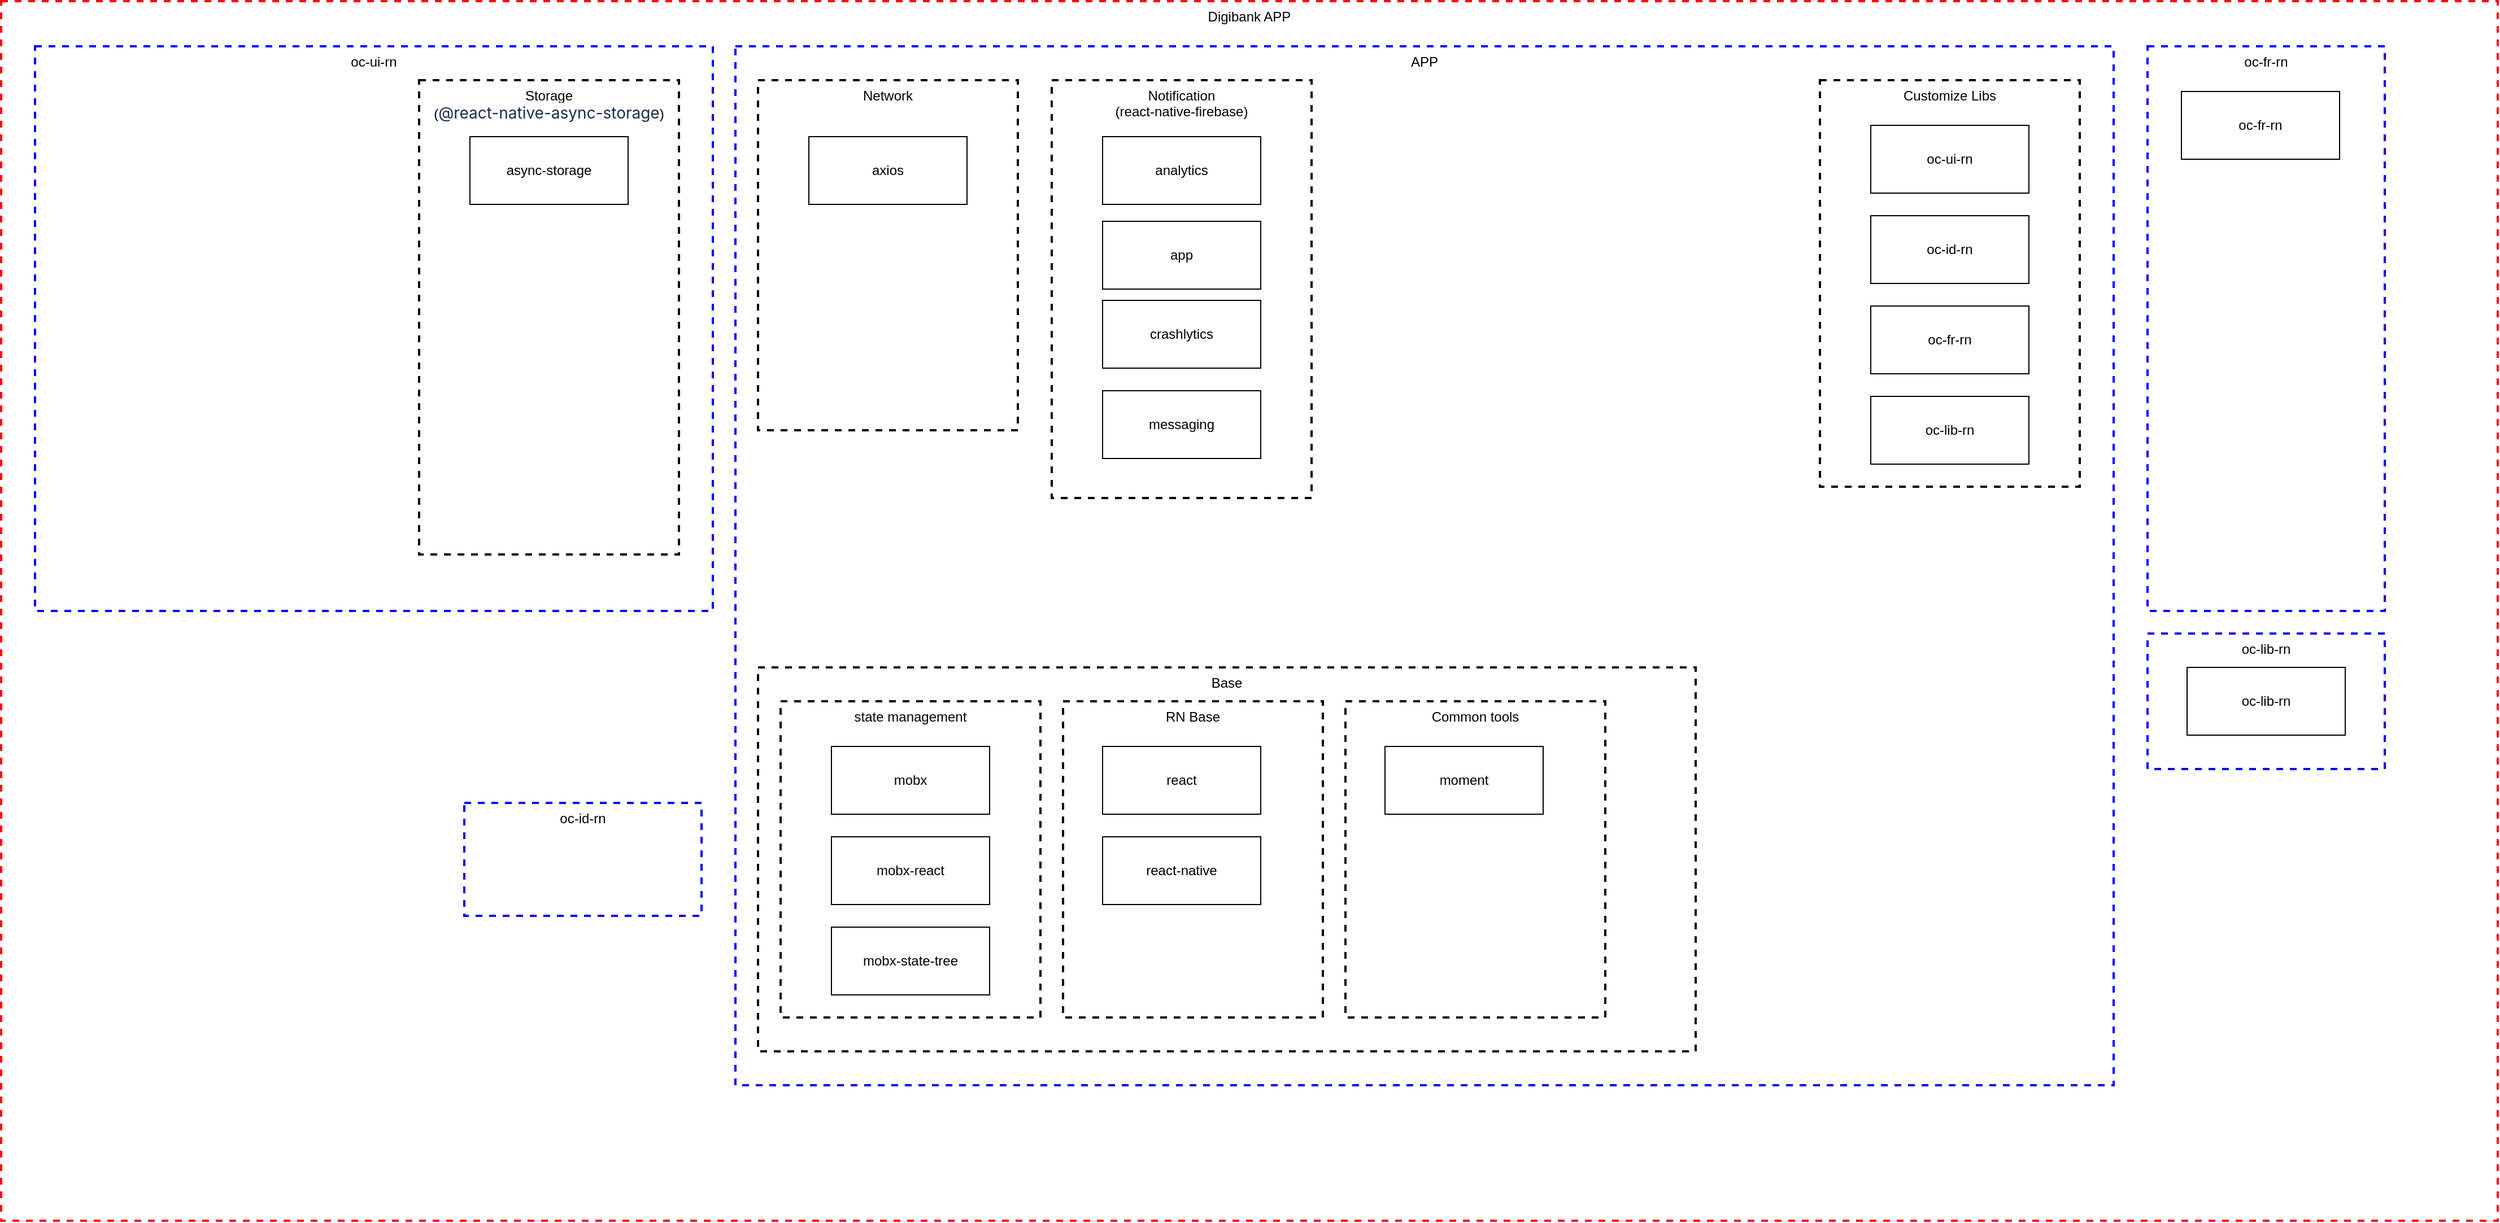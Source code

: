 <mxfile version="20.5.1" type="github">
  <diagram id="OInQUNuNO3AYRQuPPQoJ" name="第 1 页">
    <mxGraphModel dx="3314" dy="1193" grid="1" gridSize="10" guides="1" tooltips="1" connect="1" arrows="1" fold="1" page="1" pageScale="1" pageWidth="1100" pageHeight="850" math="0" shadow="0">
      <root>
        <mxCell id="0" />
        <mxCell id="1" parent="0" />
        <mxCell id="1uEvt_R6zlW470bMk80g-106" value="&lt;span style=&quot;font-weight: 400;&quot;&gt;Digibank APP&lt;/span&gt;" style="rounded=0;whiteSpace=wrap;html=1;dashed=1;strokeWidth=2;fillColor=none;verticalAlign=top;fontStyle=1;strokeColor=#FF0505;" parent="1" vertex="1">
          <mxGeometry x="-160" y="20" width="2210" height="1080" as="geometry" />
        </mxCell>
        <mxCell id="x6n-TaQfmUCHtvgikXO5-33" value="&lt;span style=&quot;font-weight: 400;&quot;&gt;APP&lt;/span&gt;" style="rounded=0;whiteSpace=wrap;html=1;dashed=1;strokeWidth=2;fillColor=none;verticalAlign=top;fontStyle=1;strokeColor=#0000FF;" parent="1" vertex="1">
          <mxGeometry x="490" y="60" width="1220" height="920" as="geometry" />
        </mxCell>
        <mxCell id="Uudwp2KT5LUZXiGAhWFN-2" value="&lt;span style=&quot;font-weight: 400;&quot;&gt;oc-ui-rn&lt;/span&gt;" style="rounded=0;whiteSpace=wrap;html=1;dashed=1;strokeWidth=2;fillColor=none;verticalAlign=top;fontStyle=1;strokeColor=#0000FF;" vertex="1" parent="1">
          <mxGeometry x="-130" y="60" width="600" height="500" as="geometry" />
        </mxCell>
        <mxCell id="Uudwp2KT5LUZXiGAhWFN-3" value="&lt;span style=&quot;color: rgba(0, 0, 0, 0); font-family: monospace; font-size: 0px; font-weight: 400; text-align: start;&quot;&gt;%3CmxGraphModel%3E%3Croot%3E%3CmxCell%20id%3D%220%22%2F%3E%3CmxCell%20id%3D%221%22%20parent%3D%220%22%2F%3E%3CmxCell%20id%3D%222%22%20value%3D%22Poi%22%20style%3D%22rounded%3D0%3BwhiteSpace%3Dwrap%3Bhtml%3D1%3BfontColor%3D%23000000%3BfillColor%3Dnone%3B%22%20vertex%3D%221%22%20parent%3D%221%22%3E%3CmxGeometry%20x%3D%22524%22%20y%3D%22293.75%22%20width%3D%22140%22%20height%3D%2260%22%20as%3D%22geometry%22%2F%3E%3C%2FmxCell%3E%3C%2Froot%3E%3C%2FmxGraphModel%3E&lt;/span&gt;&lt;span style=&quot;font-weight: 400;&quot;&gt;oc-id-rn&lt;/span&gt;" style="rounded=0;whiteSpace=wrap;html=1;dashed=1;strokeWidth=2;fillColor=none;verticalAlign=top;fontStyle=1;strokeColor=#0000FF;" vertex="1" parent="1">
          <mxGeometry x="250" y="730" width="210" height="100" as="geometry" />
        </mxCell>
        <mxCell id="Uudwp2KT5LUZXiGAhWFN-5" value="&lt;span style=&quot;font-weight: 400;&quot;&gt;oc-fr-rn&lt;/span&gt;" style="rounded=0;whiteSpace=wrap;html=1;dashed=1;strokeWidth=2;fillColor=none;verticalAlign=top;fontStyle=1;strokeColor=#0000FF;" vertex="1" parent="1">
          <mxGeometry x="1740" y="60" width="210" height="500" as="geometry" />
        </mxCell>
        <mxCell id="Uudwp2KT5LUZXiGAhWFN-6" value="&lt;span style=&quot;font-weight: 400;&quot;&gt;oc-lib-rn&lt;/span&gt;" style="rounded=0;whiteSpace=wrap;html=1;dashed=1;strokeWidth=2;fillColor=none;verticalAlign=top;fontStyle=1;strokeColor=#0000FF;" vertex="1" parent="1">
          <mxGeometry x="1740" y="580" width="210" height="120" as="geometry" />
        </mxCell>
        <mxCell id="Uudwp2KT5LUZXiGAhWFN-9" value="oc-fr-rn" style="rounded=0;whiteSpace=wrap;html=1;fontColor=#000000;fillColor=none;" vertex="1" parent="1">
          <mxGeometry x="1770" y="100" width="140" height="60" as="geometry" />
        </mxCell>
        <mxCell id="Uudwp2KT5LUZXiGAhWFN-11" value="oc-lib-rn" style="rounded=0;whiteSpace=wrap;html=1;fontColor=#000000;fillColor=none;" vertex="1" parent="1">
          <mxGeometry x="1775" y="610" width="140" height="60" as="geometry" />
        </mxCell>
        <mxCell id="Uudwp2KT5LUZXiGAhWFN-12" value="&lt;span style=&quot;font-weight: 400;&quot;&gt;Base&lt;/span&gt;" style="rounded=0;whiteSpace=wrap;html=1;dashed=1;strokeWidth=2;fillColor=none;verticalAlign=top;fontStyle=1;strokeColor=#000000;" vertex="1" parent="1">
          <mxGeometry x="510" y="610" width="830" height="340" as="geometry" />
        </mxCell>
        <mxCell id="Uudwp2KT5LUZXiGAhWFN-15" value="&lt;span style=&quot;font-weight: 400;&quot;&gt;Notification&lt;/span&gt;&lt;br&gt;&lt;span style=&quot;font-weight: 400;&quot;&gt;(react-native-firebase&lt;/span&gt;&lt;span style=&quot;font-weight: 400;&quot;&gt;)&lt;/span&gt;" style="rounded=0;whiteSpace=wrap;html=1;dashed=1;strokeWidth=2;fillColor=none;verticalAlign=top;fontStyle=1;strokeColor=#000000;" vertex="1" parent="1">
          <mxGeometry x="770" y="90" width="230" height="370" as="geometry" />
        </mxCell>
        <mxCell id="Uudwp2KT5LUZXiGAhWFN-16" value="&lt;span style=&quot;font-weight: 400;&quot;&gt;Storage&lt;br&gt;(&lt;/span&gt;&lt;span style=&quot;color: rgb(23, 43, 77); font-family: -apple-system, BlinkMacSystemFont, &amp;quot;Segoe UI&amp;quot;, Roboto, Oxygen, Ubuntu, &amp;quot;Fira Sans&amp;quot;, &amp;quot;Droid Sans&amp;quot;, &amp;quot;Helvetica Neue&amp;quot;, sans-serif; font-size: 14px; font-weight: 400; text-align: left; background-color: rgb(255, 255, 255);&quot;&gt;@react-native-async-storage&lt;/span&gt;&lt;span style=&quot;font-weight: 400;&quot;&gt;)&lt;br&gt;&lt;/span&gt;" style="rounded=0;whiteSpace=wrap;html=1;dashed=1;strokeWidth=2;fillColor=none;verticalAlign=top;fontStyle=1;strokeColor=#000000;" vertex="1" parent="1">
          <mxGeometry x="210" y="90" width="230" height="420" as="geometry" />
        </mxCell>
        <mxCell id="Uudwp2KT5LUZXiGAhWFN-17" value="&lt;span style=&quot;font-weight: 400;&quot;&gt;Network&lt;/span&gt;" style="rounded=0;whiteSpace=wrap;html=1;dashed=1;strokeWidth=2;fillColor=none;verticalAlign=top;fontStyle=1;strokeColor=#000000;" vertex="1" parent="1">
          <mxGeometry x="510" y="90" width="230" height="310" as="geometry" />
        </mxCell>
        <mxCell id="Uudwp2KT5LUZXiGAhWFN-18" value="&lt;span style=&quot;font-weight: 400;&quot;&gt;Customize Libs&lt;/span&gt;" style="rounded=0;whiteSpace=wrap;html=1;dashed=1;strokeWidth=2;fillColor=none;verticalAlign=top;fontStyle=1;strokeColor=#000000;" vertex="1" parent="1">
          <mxGeometry x="1450" y="90" width="230" height="360" as="geometry" />
        </mxCell>
        <mxCell id="Uudwp2KT5LUZXiGAhWFN-19" value="oc-ui-rn" style="rounded=0;whiteSpace=wrap;html=1;fontColor=#000000;fillColor=none;" vertex="1" parent="1">
          <mxGeometry x="1495" y="130" width="140" height="60" as="geometry" />
        </mxCell>
        <mxCell id="Uudwp2KT5LUZXiGAhWFN-20" value="&lt;span style=&quot;color: rgba(0, 0, 0, 0); font-family: monospace; font-size: 0px; text-align: start;&quot;&gt;%3CmxGraphModel%3E%3Croot%3E%3CmxCell%20id%3D%220%22%2F%3E%3CmxCell%20id%3D%221%22%20parent%3D%220%22%2F%3E%3CmxCell%20id%3D%222%22%20value%3D%22Poi%22%20style%3D%22rounded%3D0%3BwhiteSpace%3Dwrap%3Bhtml%3D1%3BfontColor%3D%23000000%3BfillColor%3Dnone%3B%22%20vertex%3D%221%22%20parent%3D%221%22%3E%3CmxGeometry%20x%3D%22524%22%20y%3D%22293.75%22%20width%3D%22140%22%20height%3D%2260%22%20as%3D%22geometry%22%2F%3E%3C%2FmxCell%3E%3C%2Froot%3E%3C%2FmxGraphModel%3E&lt;/span&gt;oc-id-rn" style="rounded=0;whiteSpace=wrap;html=1;fontColor=#000000;fillColor=none;" vertex="1" parent="1">
          <mxGeometry x="1495" y="210" width="140" height="60" as="geometry" />
        </mxCell>
        <mxCell id="Uudwp2KT5LUZXiGAhWFN-21" value="oc-fr-rn" style="rounded=0;whiteSpace=wrap;html=1;fontColor=#000000;fillColor=none;" vertex="1" parent="1">
          <mxGeometry x="1495" y="290" width="140" height="60" as="geometry" />
        </mxCell>
        <mxCell id="Uudwp2KT5LUZXiGAhWFN-22" value="oc-lib-rn" style="rounded=0;whiteSpace=wrap;html=1;fontColor=#000000;fillColor=none;" vertex="1" parent="1">
          <mxGeometry x="1495" y="370" width="140" height="60" as="geometry" />
        </mxCell>
        <mxCell id="Uudwp2KT5LUZXiGAhWFN-23" value="mobx" style="rounded=0;whiteSpace=wrap;html=1;fontColor=#000000;fillColor=none;" vertex="1" parent="1">
          <mxGeometry x="575" y="680" width="140" height="60" as="geometry" />
        </mxCell>
        <mxCell id="Uudwp2KT5LUZXiGAhWFN-24" value="mobx-react" style="rounded=0;whiteSpace=wrap;html=1;fontColor=#000000;fillColor=none;" vertex="1" parent="1">
          <mxGeometry x="575" y="760" width="140" height="60" as="geometry" />
        </mxCell>
        <mxCell id="Uudwp2KT5LUZXiGAhWFN-25" value="mobx-state-tree" style="rounded=0;whiteSpace=wrap;html=1;fontColor=#000000;fillColor=none;" vertex="1" parent="1">
          <mxGeometry x="575" y="840" width="140" height="60" as="geometry" />
        </mxCell>
        <mxCell id="Uudwp2KT5LUZXiGAhWFN-26" value="axios" style="rounded=0;whiteSpace=wrap;html=1;fontColor=#000000;fillColor=none;" vertex="1" parent="1">
          <mxGeometry x="555" y="140" width="140" height="60" as="geometry" />
        </mxCell>
        <mxCell id="Uudwp2KT5LUZXiGAhWFN-28" value="&lt;span style=&quot;font-weight: 400;&quot;&gt;state management&lt;/span&gt;" style="rounded=0;whiteSpace=wrap;html=1;dashed=1;strokeWidth=2;fillColor=none;verticalAlign=top;fontStyle=1;strokeColor=#000000;" vertex="1" parent="1">
          <mxGeometry x="530" y="640" width="230" height="280" as="geometry" />
        </mxCell>
        <mxCell id="Uudwp2KT5LUZXiGAhWFN-30" value="&lt;span style=&quot;font-weight: 400;&quot;&gt;RN Base&lt;/span&gt;" style="rounded=0;whiteSpace=wrap;html=1;dashed=1;strokeWidth=2;fillColor=none;verticalAlign=top;fontStyle=1;strokeColor=#000000;" vertex="1" parent="1">
          <mxGeometry x="780" y="640" width="230" height="280" as="geometry" />
        </mxCell>
        <mxCell id="Uudwp2KT5LUZXiGAhWFN-13" value="react" style="rounded=0;whiteSpace=wrap;html=1;fontColor=#000000;fillColor=none;" vertex="1" parent="1">
          <mxGeometry x="815" y="680" width="140" height="60" as="geometry" />
        </mxCell>
        <mxCell id="Uudwp2KT5LUZXiGAhWFN-14" value="react-native" style="rounded=0;whiteSpace=wrap;html=1;fontColor=#000000;fillColor=none;" vertex="1" parent="1">
          <mxGeometry x="815" y="760" width="140" height="60" as="geometry" />
        </mxCell>
        <mxCell id="Uudwp2KT5LUZXiGAhWFN-31" value="&lt;div&gt;&lt;span style=&quot;font-weight: 400;&quot;&gt;Common tools&lt;/span&gt;&lt;/div&gt;" style="rounded=0;whiteSpace=wrap;html=1;dashed=1;strokeWidth=2;fillColor=none;verticalAlign=top;fontStyle=1;strokeColor=#000000;" vertex="1" parent="1">
          <mxGeometry x="1030" y="640" width="230" height="280" as="geometry" />
        </mxCell>
        <mxCell id="Uudwp2KT5LUZXiGAhWFN-32" value="moment" style="rounded=0;whiteSpace=wrap;html=1;fontColor=#000000;fillColor=none;" vertex="1" parent="1">
          <mxGeometry x="1065" y="680" width="140" height="60" as="geometry" />
        </mxCell>
        <mxCell id="Uudwp2KT5LUZXiGAhWFN-38" value="crashlytics" style="rounded=0;whiteSpace=wrap;html=1;fontColor=#000000;fillColor=none;" vertex="1" parent="1">
          <mxGeometry x="815" y="285" width="140" height="60" as="geometry" />
        </mxCell>
        <mxCell id="Uudwp2KT5LUZXiGAhWFN-37" value="app" style="rounded=0;whiteSpace=wrap;html=1;fontColor=#000000;fillColor=none;" vertex="1" parent="1">
          <mxGeometry x="815" y="215" width="140" height="60" as="geometry" />
        </mxCell>
        <mxCell id="Uudwp2KT5LUZXiGAhWFN-36" value="analytics" style="rounded=0;whiteSpace=wrap;html=1;fontColor=#000000;fillColor=none;" vertex="1" parent="1">
          <mxGeometry x="815" y="140" width="140" height="60" as="geometry" />
        </mxCell>
        <mxCell id="Uudwp2KT5LUZXiGAhWFN-39" value="messaging" style="rounded=0;whiteSpace=wrap;html=1;fontColor=#000000;fillColor=none;" vertex="1" parent="1">
          <mxGeometry x="815" y="365" width="140" height="60" as="geometry" />
        </mxCell>
        <mxCell id="Uudwp2KT5LUZXiGAhWFN-40" value="async-storage" style="rounded=0;whiteSpace=wrap;html=1;fontColor=#000000;fillColor=none;" vertex="1" parent="1">
          <mxGeometry x="255" y="140" width="140" height="60" as="geometry" />
        </mxCell>
      </root>
    </mxGraphModel>
  </diagram>
</mxfile>
